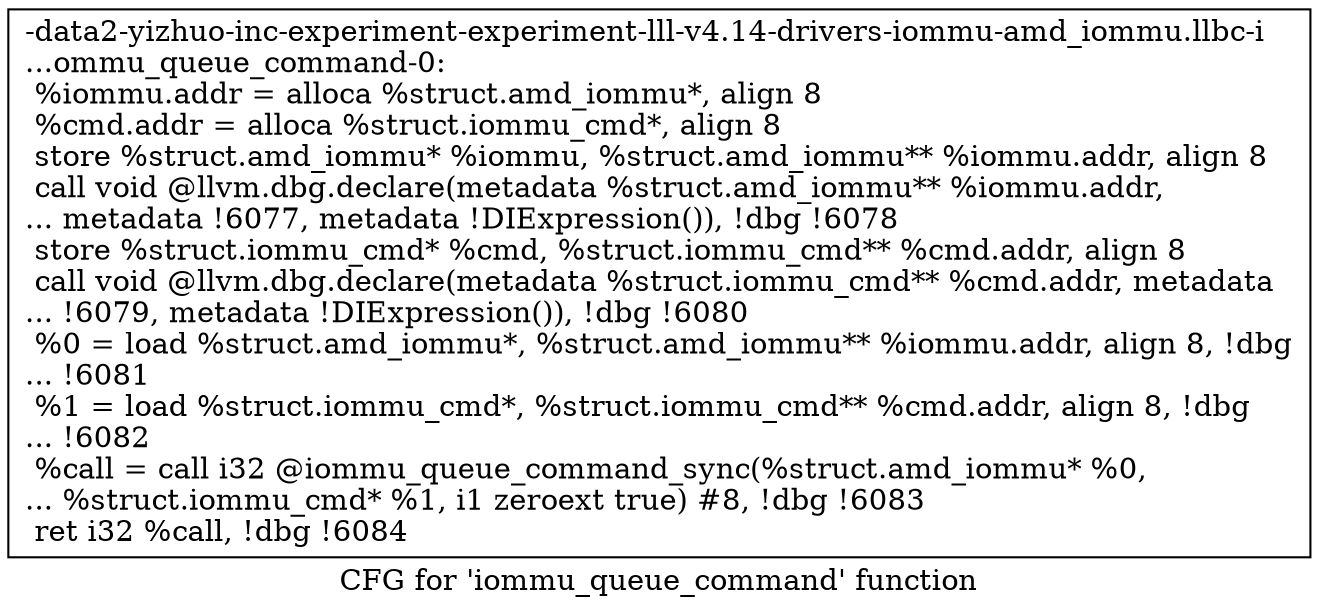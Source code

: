 digraph "CFG for 'iommu_queue_command' function" {
	label="CFG for 'iommu_queue_command' function";

	Node0x561b946db450 [shape=record,label="{-data2-yizhuo-inc-experiment-experiment-lll-v4.14-drivers-iommu-amd_iommu.llbc-i\l...ommu_queue_command-0:\l  %iommu.addr = alloca %struct.amd_iommu*, align 8\l  %cmd.addr = alloca %struct.iommu_cmd*, align 8\l  store %struct.amd_iommu* %iommu, %struct.amd_iommu** %iommu.addr, align 8\l  call void @llvm.dbg.declare(metadata %struct.amd_iommu** %iommu.addr,\l... metadata !6077, metadata !DIExpression()), !dbg !6078\l  store %struct.iommu_cmd* %cmd, %struct.iommu_cmd** %cmd.addr, align 8\l  call void @llvm.dbg.declare(metadata %struct.iommu_cmd** %cmd.addr, metadata\l... !6079, metadata !DIExpression()), !dbg !6080\l  %0 = load %struct.amd_iommu*, %struct.amd_iommu** %iommu.addr, align 8, !dbg\l... !6081\l  %1 = load %struct.iommu_cmd*, %struct.iommu_cmd** %cmd.addr, align 8, !dbg\l... !6082\l  %call = call i32 @iommu_queue_command_sync(%struct.amd_iommu* %0,\l... %struct.iommu_cmd* %1, i1 zeroext true) #8, !dbg !6083\l  ret i32 %call, !dbg !6084\l}"];
}
